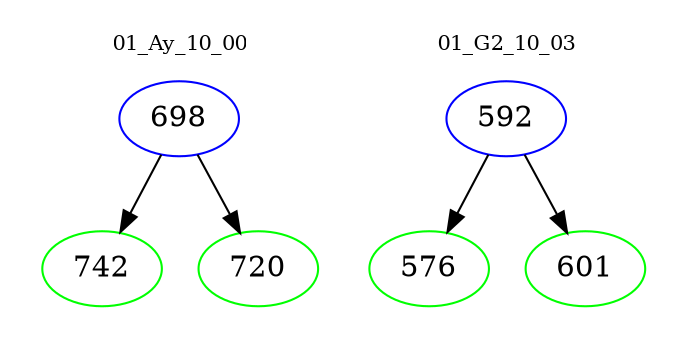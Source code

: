 digraph{
subgraph cluster_0 {
color = white
label = "01_Ay_10_00";
fontsize=10;
T0_698 [label="698", color="blue"]
T0_698 -> T0_742 [color="black"]
T0_742 [label="742", color="green"]
T0_698 -> T0_720 [color="black"]
T0_720 [label="720", color="green"]
}
subgraph cluster_1 {
color = white
label = "01_G2_10_03";
fontsize=10;
T1_592 [label="592", color="blue"]
T1_592 -> T1_576 [color="black"]
T1_576 [label="576", color="green"]
T1_592 -> T1_601 [color="black"]
T1_601 [label="601", color="green"]
}
}
